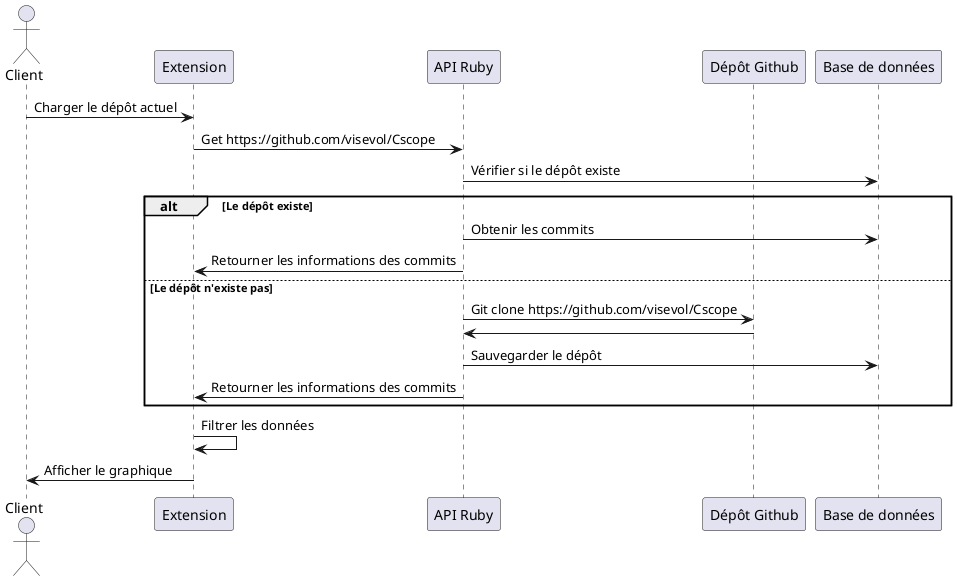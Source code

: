 @startuml
actor "Client" as Client
participant "Extension" as UI
participant "API Ruby" as API
participant "Dépôt Github" as GR
participant "Base de données" as DB
Client -> UI : Charger le dépôt actuel
UI -> API : Get https://github.com/visevol/Cscope
API -> DB : Vérifier si le dépôt existe
alt Le dépôt existe
    API -> DB : Obtenir les commits
    API -> UI : Retourner les informations des commits
else Le dépôt n'existe pas
    API -> GR : Git clone https://github.com/visevol/Cscope
    GR -> API : 
    API -> DB : Sauvegarder le dépôt
    API -> UI : Retourner les informations des commits
end
UI -> UI : Filtrer les données
UI -> Client : Afficher le graphique
@enduml
